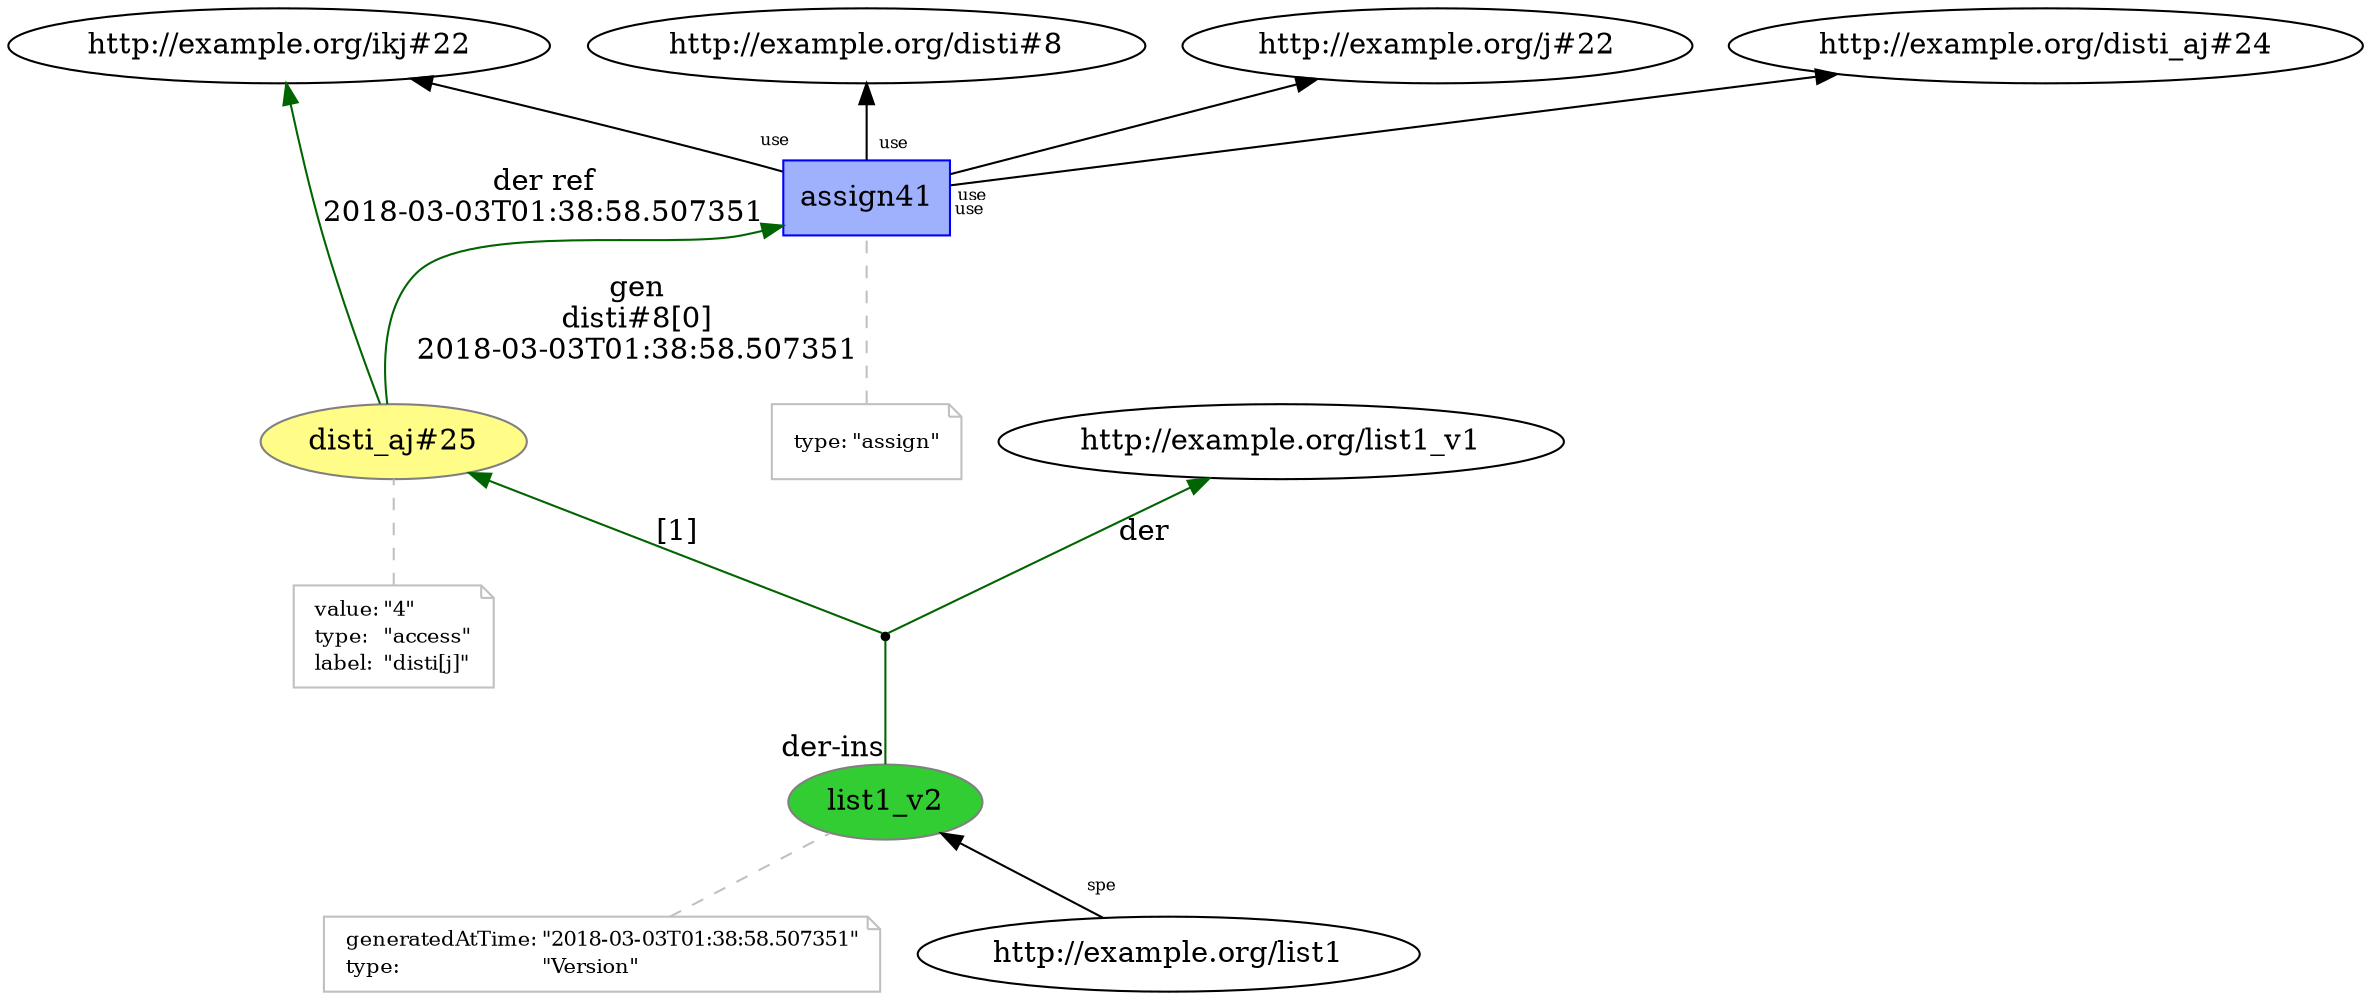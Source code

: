 digraph "PROV" { size="16,12"; rankdir="BT";
"http://example.org/disti_aj#25" [fillcolor="#FFFC87",color="#808080",style="filled",label="disti_aj#25",URL="http://example.org/disti_aj#25"]
"-attrs0" [color="gray",shape="note",fontsize="10",fontcolor="black",label=<<TABLE cellpadding="0" border="0">
	<TR>
	    <TD align="left">value:</TD>
	    <TD align="left">&quot;4&quot;</TD>
	</TR>
	<TR>
	    <TD align="left">type:</TD>
	    <TD align="left">&quot;access&quot;</TD>
	</TR>
	<TR>
	    <TD align="left">label:</TD>
	    <TD align="left">&quot;disti[j]&quot;</TD>
	</TR>
</TABLE>>]
"-attrs0" -> "http://example.org/disti_aj#25" [color="gray",style="dashed",arrowhead="none"]
"http://example.org/list1_v2" [fillcolor="#32CD32",color="#808080",style="filled",label="list1_v2",URL="http://example.org/list1_v2"]
"-attrs1" [color="gray",shape="note",fontsize="10",fontcolor="black",label=<<TABLE cellpadding="0" border="0">
	<TR>
	    <TD align="left">generatedAtTime:</TD>
	    <TD align="left">&quot;2018-03-03T01:38:58.507351&quot;</TD>
	</TR>
	<TR>
	    <TD align="left">type:</TD>
	    <TD align="left">&quot;Version&quot;</TD>
	</TR>
</TABLE>>]
"-attrs1" -> "http://example.org/list1_v2" [color="gray",style="dashed",arrowhead="none"]
"bn0" [shape="point",label=""]
"http://example.org/list1_v2" -> "bn0" [arrowhead="none",taillabel="der-ins",color="darkgreen"]
"bn0" -> "http://example.org/list1_v1" [labelfontsize="8",labeldistance="1.5",color="darkgreen",labelangle="60.0",rotation="20",label="der"]
"bn0" -> "http://example.org/disti_aj#25" [labelfontsize="8",labeldistance="1.5",color="darkgreen",labelangle="60.0",rotation="20",label="[1]"]
"http://example.org/list1" -> "http://example.org/list1_v2" [labelfontsize="8",labeldistance="1.5",labelangle="60.0",rotation="20",taillabel="spe"]
"http://example.org/assign41" [fillcolor="#9FB1FC",color="#0000FF",shape="polygon",sides="4",style="filled",label="assign41",URL="http://example.org/assign41"]
"-attrs2" [color="gray",shape="note",fontsize="10",fontcolor="black",label=<<TABLE cellpadding="0" border="0">
	<TR>
	    <TD align="left">type:</TD>
	    <TD align="left">&quot;assign&quot;</TD>
	</TR>
</TABLE>>]
"-attrs2" -> "http://example.org/assign41" [color="gray",style="dashed",arrowhead="none"]
"http://example.org/assign41" -> "http://example.org/ikj#22" [labelfontsize="8",labeldistance="1.5",labelangle="60.0",rotation="20",taillabel="use"]
"http://example.org/disti_aj#25" -> "http://example.org/ikj#22" [labelfontsize="8",labeldistance="1.5",color="darkgreen",labelangle="60.0",rotation="20",label="der ref
2018-03-03T01:38:58.507351"]
"http://example.org/disti_aj#25" -> "http://example.org/assign41" [labelfontsize="8",labeldistance="1.5",color="darkgreen",labelangle="60.0",rotation="20",label="gen
disti#8[0]
2018-03-03T01:38:58.507351"]
"http://example.org/assign41" -> "http://example.org/disti#8" [labelfontsize="8",labeldistance="1.5",labelangle="60.0",rotation="20",taillabel="use"]
"http://example.org/assign41" -> "http://example.org/j#22" [labelfontsize="8",labeldistance="1.5",labelangle="60.0",rotation="20",taillabel="use"]
"http://example.org/assign41" -> "http://example.org/disti_aj#24" [labelfontsize="8",labeldistance="1.5",labelangle="60.0",rotation="20",taillabel="use"]
}